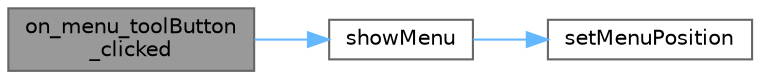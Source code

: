 digraph "on_menu_toolButton_clicked"
{
 // LATEX_PDF_SIZE
  bgcolor="transparent";
  edge [fontname=Helvetica,fontsize=10,labelfontname=Helvetica,labelfontsize=10];
  node [fontname=Helvetica,fontsize=10,shape=box,height=0.2,width=0.4];
  rankdir="LR";
  Node1 [id="Node000001",label="on_menu_toolButton\l_clicked",height=0.2,width=0.4,color="gray40", fillcolor="grey60", style="filled", fontcolor="black",tooltip="菜单按钮点击事件，显示标题选项菜单"];
  Node1 -> Node2 [id="edge1_Node000001_Node000002",color="steelblue1",style="solid",tooltip=" "];
  Node2 [id="Node000002",label="showMenu",height=0.2,width=0.4,color="grey40", fillcolor="white", style="filled",URL="$class_title_widget.html#a00c3be25c1049817131c786f668772ce",tooltip="显示标题选项菜单"];
  Node2 -> Node3 [id="edge2_Node000002_Node000003",color="steelblue1",style="solid",tooltip=" "];
  Node3 [id="Node000003",label="setMenuPosition",height=0.2,width=0.4,color="grey40", fillcolor="white", style="filled",URL="$class_title_widget.html#a0af7e99bd8f28620179c2875b5700c08",tooltip="设置菜单显示位置，确保在屏幕范围内"];
}
